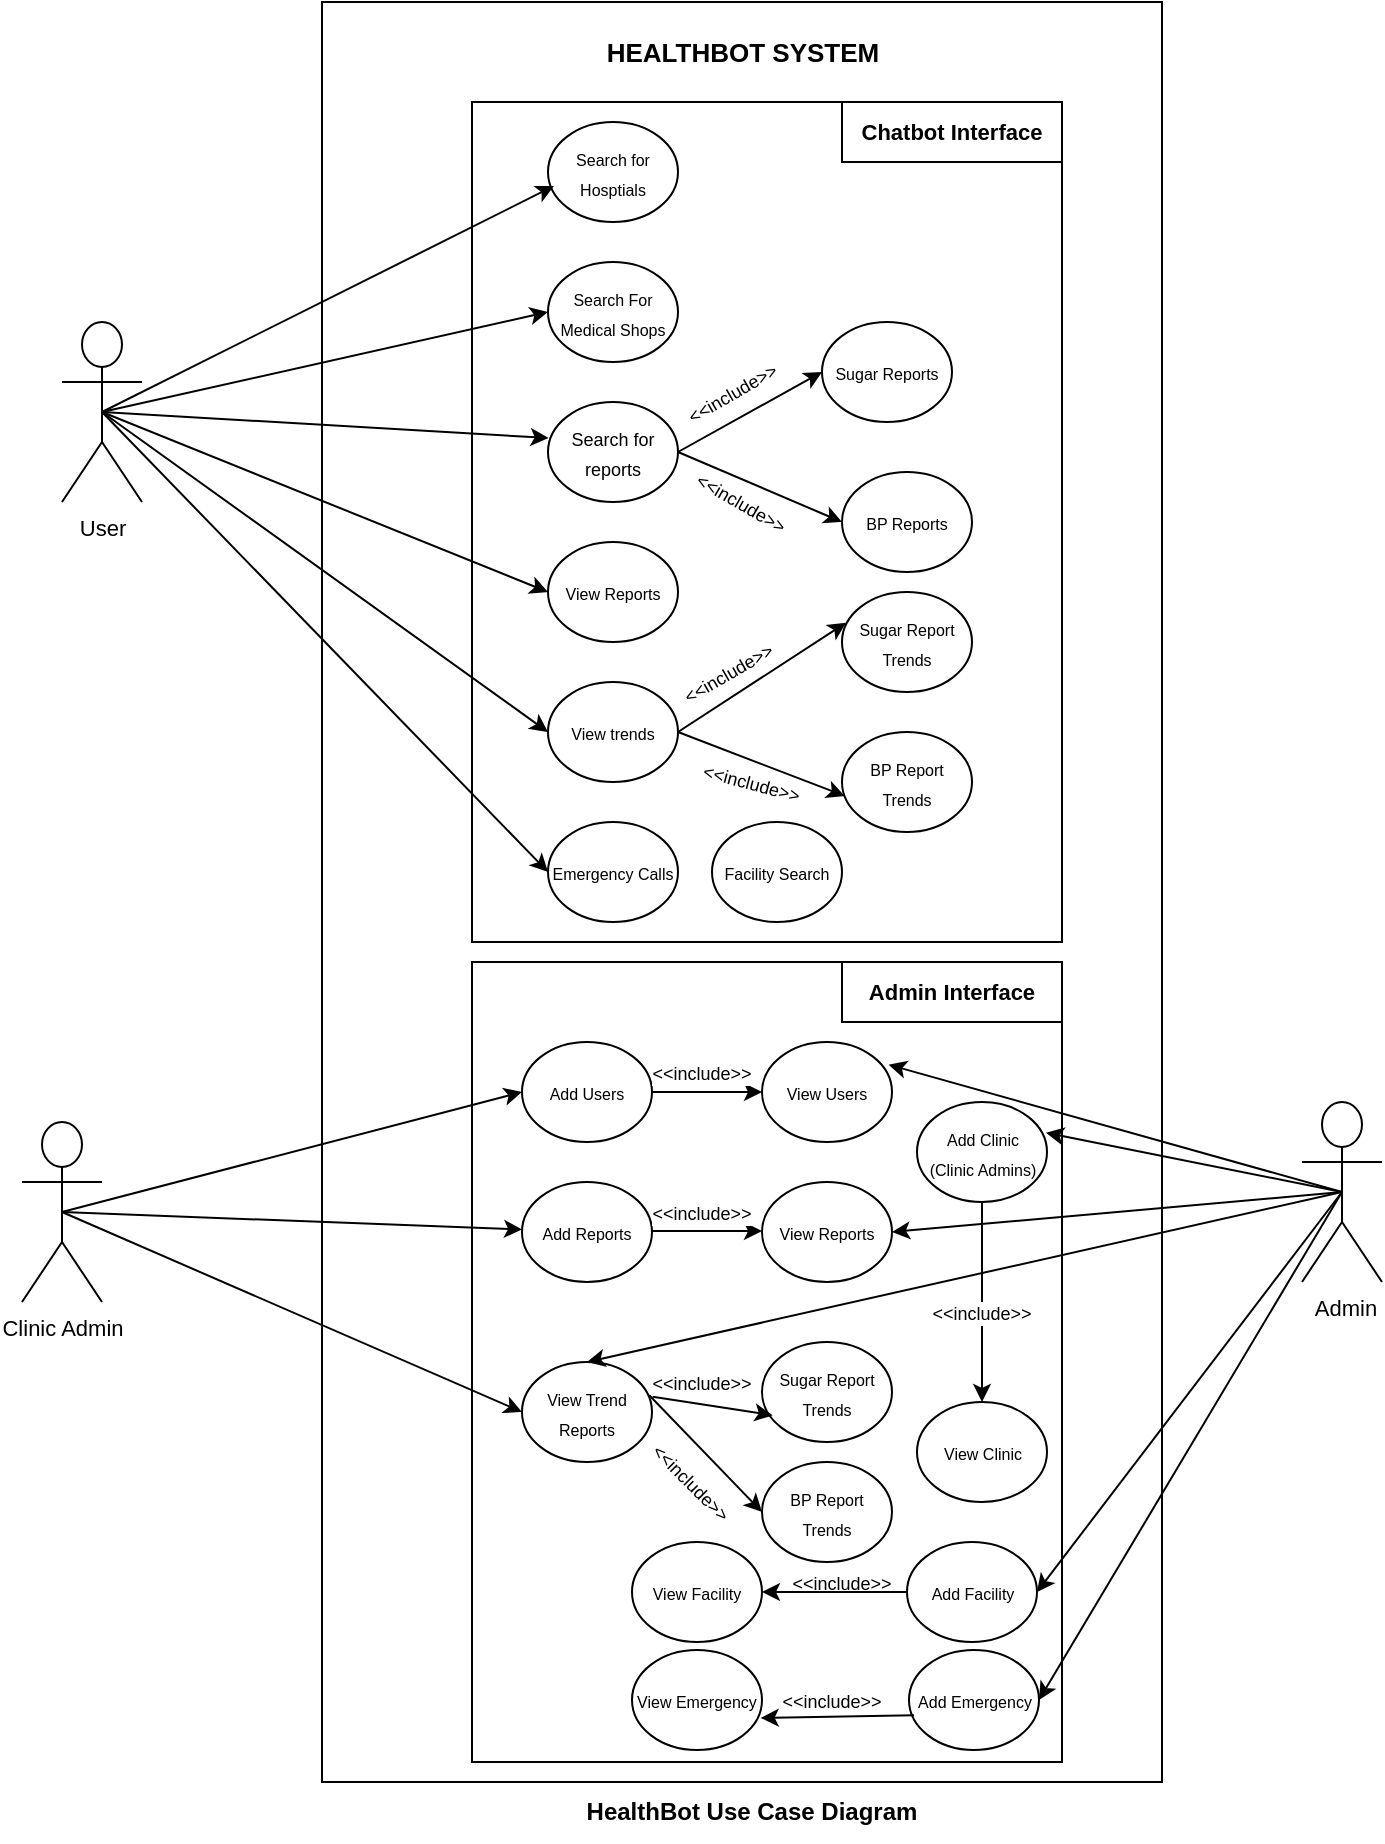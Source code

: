<mxfile version="15.7.2" type="github">
  <diagram id="mxfQPYBSmjOZ-BZb22uL" name="Page-1">
    <mxGraphModel dx="782" dy="432" grid="1" gridSize="10" guides="1" tooltips="1" connect="1" arrows="1" fold="1" page="1" pageScale="1" pageWidth="850" pageHeight="1100" math="0" shadow="0">
      <root>
        <mxCell id="0" />
        <mxCell id="1" parent="0" />
        <mxCell id="WHDXpfv42RMrWYzYWuOu-1" value="" style="rounded=0;whiteSpace=wrap;html=1;fillColor=none;strokeColor=default;fontColor=default;" parent="1" vertex="1">
          <mxGeometry x="280" y="180" width="420" height="890" as="geometry" />
        </mxCell>
        <mxCell id="WHDXpfv42RMrWYzYWuOu-3" value="" style="rounded=0;whiteSpace=wrap;html=1;fontColor=default;strokeColor=default;fillColor=none;" parent="1" vertex="1">
          <mxGeometry x="355" y="230" width="295" height="420" as="geometry" />
        </mxCell>
        <mxCell id="WHDXpfv42RMrWYzYWuOu-4" value="&lt;font style=&quot;font-size: 8px&quot;&gt;Search for Hosptials&lt;/font&gt;" style="ellipse;whiteSpace=wrap;html=1;fontColor=default;strokeColor=default;fillColor=none;" parent="1" vertex="1">
          <mxGeometry x="393" y="240" width="65" height="50" as="geometry" />
        </mxCell>
        <mxCell id="WHDXpfv42RMrWYzYWuOu-5" value="&lt;font style=&quot;font-size: 8px&quot;&gt;Search For Medical Shops&lt;/font&gt;" style="ellipse;whiteSpace=wrap;html=1;fontColor=default;strokeColor=default;fillColor=none;" parent="1" vertex="1">
          <mxGeometry x="393" y="310" width="65" height="50" as="geometry" />
        </mxCell>
        <mxCell id="WHDXpfv42RMrWYzYWuOu-6" value="&lt;font style=&quot;font-size: 9px&quot;&gt;Search for reports&lt;/font&gt;" style="ellipse;whiteSpace=wrap;html=1;fontColor=default;strokeColor=default;fillColor=none;" parent="1" vertex="1">
          <mxGeometry x="393" y="380" width="65" height="50" as="geometry" />
        </mxCell>
        <mxCell id="WHDXpfv42RMrWYzYWuOu-7" value="&lt;font style=&quot;font-size: 8px&quot;&gt;View Reports&lt;/font&gt;" style="ellipse;whiteSpace=wrap;html=1;fontColor=default;strokeColor=default;fillColor=none;" parent="1" vertex="1">
          <mxGeometry x="393" y="450" width="65" height="50" as="geometry" />
        </mxCell>
        <mxCell id="WHDXpfv42RMrWYzYWuOu-9" value="&lt;font style=&quot;font-size: 8px&quot;&gt;Emergency Calls&lt;/font&gt;" style="ellipse;whiteSpace=wrap;html=1;fontColor=default;strokeColor=default;fillColor=none;" parent="1" vertex="1">
          <mxGeometry x="393" y="590" width="65" height="50" as="geometry" />
        </mxCell>
        <mxCell id="WHDXpfv42RMrWYzYWuOu-20" value="&lt;font style=&quot;font-size: 8px&quot;&gt;Sugar Reports&lt;/font&gt;" style="ellipse;whiteSpace=wrap;html=1;fontColor=default;strokeColor=default;fillColor=none;" parent="1" vertex="1">
          <mxGeometry x="530" y="340" width="65" height="50" as="geometry" />
        </mxCell>
        <mxCell id="WHDXpfv42RMrWYzYWuOu-21" value="&lt;font style=&quot;font-size: 8px&quot;&gt;BP Reports&lt;/font&gt;" style="ellipse;whiteSpace=wrap;html=1;fontColor=default;strokeColor=default;fillColor=none;" parent="1" vertex="1">
          <mxGeometry x="540" y="415" width="65" height="50" as="geometry" />
        </mxCell>
        <mxCell id="WHDXpfv42RMrWYzYWuOu-34" value="" style="endArrow=classic;html=1;rounded=0;labelBackgroundColor=default;fontSize=11;fontColor=default;strokeColor=default;exitX=1;exitY=0.5;exitDx=0;exitDy=0;entryX=0;entryY=0.5;entryDx=0;entryDy=0;" parent="1" source="WHDXpfv42RMrWYzYWuOu-6" target="WHDXpfv42RMrWYzYWuOu-20" edge="1">
          <mxGeometry width="50" height="50" relative="1" as="geometry">
            <mxPoint x="450" y="420" as="sourcePoint" />
            <mxPoint x="500" y="370" as="targetPoint" />
          </mxGeometry>
        </mxCell>
        <mxCell id="WHDXpfv42RMrWYzYWuOu-35" value="&lt;font style=&quot;font-size: 9px&quot;&gt;&amp;lt;&amp;lt;include&amp;gt;&amp;gt;&lt;/font&gt;" style="text;html=1;strokeColor=none;fillColor=none;align=center;verticalAlign=middle;whiteSpace=wrap;rounded=0;labelBackgroundColor=default;fontSize=11;fontColor=default;rotation=-30;" parent="1" vertex="1">
          <mxGeometry x="460" y="370" width="50" height="10" as="geometry" />
        </mxCell>
        <mxCell id="WHDXpfv42RMrWYzYWuOu-36" value="" style="endArrow=classic;html=1;rounded=0;labelBackgroundColor=default;fontSize=11;fontColor=default;strokeColor=default;exitX=1;exitY=0.5;exitDx=0;exitDy=0;entryX=0;entryY=0.5;entryDx=0;entryDy=0;" parent="1" source="WHDXpfv42RMrWYzYWuOu-6" target="WHDXpfv42RMrWYzYWuOu-21" edge="1">
          <mxGeometry width="50" height="50" relative="1" as="geometry">
            <mxPoint x="440" y="415" as="sourcePoint" />
            <mxPoint x="520" y="385" as="targetPoint" />
          </mxGeometry>
        </mxCell>
        <mxCell id="WHDXpfv42RMrWYzYWuOu-37" value="&lt;font style=&quot;font-size: 9px&quot;&gt;&amp;lt;&amp;lt;include&amp;gt;&amp;gt;&lt;/font&gt;" style="text;html=1;strokeColor=none;fillColor=none;align=center;verticalAlign=middle;whiteSpace=wrap;rounded=0;labelBackgroundColor=default;fontSize=11;fontColor=default;rotation=30;" parent="1" vertex="1">
          <mxGeometry x="465" y="420" width="50" height="20" as="geometry" />
        </mxCell>
        <mxCell id="WHDXpfv42RMrWYzYWuOu-38" value="&lt;font style=&quot;font-size: 8px&quot;&gt;Sugar Report Trends&lt;/font&gt;" style="ellipse;whiteSpace=wrap;html=1;fontColor=default;strokeColor=default;fillColor=none;" parent="1" vertex="1">
          <mxGeometry x="540" y="475" width="65" height="50" as="geometry" />
        </mxCell>
        <mxCell id="WHDXpfv42RMrWYzYWuOu-40" value="&lt;font style=&quot;font-size: 8px&quot;&gt;BP Report Trends&lt;/font&gt;" style="ellipse;whiteSpace=wrap;html=1;fontColor=default;strokeColor=default;fillColor=none;" parent="1" vertex="1">
          <mxGeometry x="540" y="545" width="65" height="50" as="geometry" />
        </mxCell>
        <mxCell id="WHDXpfv42RMrWYzYWuOu-41" value="" style="endArrow=classic;html=1;rounded=0;labelBackgroundColor=default;fontSize=11;fontColor=default;strokeColor=default;exitX=1;exitY=0.5;exitDx=0;exitDy=0;entryX=0.031;entryY=0.307;entryDx=0;entryDy=0;entryPerimeter=0;startArrow=none;" parent="1" source="WHDXpfv42RMrWYzYWuOu-8" target="WHDXpfv42RMrWYzYWuOu-38" edge="1">
          <mxGeometry width="50" height="50" relative="1" as="geometry">
            <mxPoint x="430" y="545" as="sourcePoint" />
            <mxPoint x="510" y="505" as="targetPoint" />
          </mxGeometry>
        </mxCell>
        <mxCell id="WHDXpfv42RMrWYzYWuOu-42" value="&lt;font style=&quot;font-size: 9px&quot;&gt;&amp;lt;&amp;lt;include&amp;gt;&amp;gt;&lt;/font&gt;" style="text;html=1;strokeColor=none;fillColor=none;align=center;verticalAlign=middle;whiteSpace=wrap;rounded=0;labelBackgroundColor=default;fontSize=11;fontColor=default;rotation=-30;" parent="1" vertex="1">
          <mxGeometry x="458" y="505" width="50" height="20" as="geometry" />
        </mxCell>
        <mxCell id="WHDXpfv42RMrWYzYWuOu-43" value="" style="endArrow=classic;html=1;rounded=0;labelBackgroundColor=default;fontSize=11;fontColor=default;strokeColor=default;exitX=1;exitY=0.5;exitDx=0;exitDy=0;entryX=0.021;entryY=0.64;entryDx=0;entryDy=0;entryPerimeter=0;" parent="1" source="WHDXpfv42RMrWYzYWuOu-8" target="WHDXpfv42RMrWYzYWuOu-40" edge="1">
          <mxGeometry width="50" height="50" relative="1" as="geometry">
            <mxPoint x="440" y="555" as="sourcePoint" />
            <mxPoint x="522.015" y="515.35" as="targetPoint" />
          </mxGeometry>
        </mxCell>
        <mxCell id="WHDXpfv42RMrWYzYWuOu-44" value="&lt;font style=&quot;font-size: 9px&quot;&gt;&amp;lt;&amp;lt;include&amp;gt;&amp;gt;&lt;/font&gt;" style="text;html=1;strokeColor=none;fillColor=none;align=center;verticalAlign=middle;whiteSpace=wrap;rounded=0;labelBackgroundColor=default;fontSize=11;fontColor=default;rotation=15;" parent="1" vertex="1">
          <mxGeometry x="470" y="560" width="50" height="20" as="geometry" />
        </mxCell>
        <mxCell id="WHDXpfv42RMrWYzYWuOu-45" value="User&lt;br&gt;" style="shape=umlActor;verticalLabelPosition=bottom;verticalAlign=top;html=1;outlineConnect=0;labelBackgroundColor=default;fontSize=11;fontColor=default;strokeColor=default;fillColor=none;" parent="1" vertex="1">
          <mxGeometry x="150" y="340" width="40" height="90" as="geometry" />
        </mxCell>
        <mxCell id="WHDXpfv42RMrWYzYWuOu-54" value="" style="endArrow=classic;html=1;rounded=0;labelBackgroundColor=default;fontSize=11;fontColor=default;strokeColor=default;exitX=0.5;exitY=0.5;exitDx=0;exitDy=0;exitPerimeter=0;entryX=0.046;entryY=0.64;entryDx=0;entryDy=0;entryPerimeter=0;" parent="1" source="WHDXpfv42RMrWYzYWuOu-45" target="WHDXpfv42RMrWYzYWuOu-4" edge="1">
          <mxGeometry width="50" height="50" relative="1" as="geometry">
            <mxPoint x="180" y="410" as="sourcePoint" />
            <mxPoint x="230" y="360" as="targetPoint" />
          </mxGeometry>
        </mxCell>
        <mxCell id="WHDXpfv42RMrWYzYWuOu-55" value="" style="endArrow=classic;html=1;rounded=0;labelBackgroundColor=default;fontSize=11;fontColor=default;strokeColor=default;exitX=0.5;exitY=0.5;exitDx=0;exitDy=0;exitPerimeter=0;entryX=0;entryY=0.5;entryDx=0;entryDy=0;" parent="1" source="WHDXpfv42RMrWYzYWuOu-45" target="WHDXpfv42RMrWYzYWuOu-5" edge="1">
          <mxGeometry width="50" height="50" relative="1" as="geometry">
            <mxPoint x="180" y="395" as="sourcePoint" />
            <mxPoint x="377.99" y="282" as="targetPoint" />
          </mxGeometry>
        </mxCell>
        <mxCell id="WHDXpfv42RMrWYzYWuOu-56" value="" style="endArrow=classic;html=1;rounded=0;labelBackgroundColor=default;fontSize=11;fontColor=default;strokeColor=default;exitX=0.5;exitY=0.5;exitDx=0;exitDy=0;exitPerimeter=0;entryX=0.005;entryY=0.36;entryDx=0;entryDy=0;entryPerimeter=0;" parent="1" source="WHDXpfv42RMrWYzYWuOu-45" target="WHDXpfv42RMrWYzYWuOu-6" edge="1">
          <mxGeometry width="50" height="50" relative="1" as="geometry">
            <mxPoint x="190" y="405" as="sourcePoint" />
            <mxPoint x="387.99" y="292" as="targetPoint" />
          </mxGeometry>
        </mxCell>
        <mxCell id="WHDXpfv42RMrWYzYWuOu-57" value="" style="endArrow=classic;html=1;rounded=0;labelBackgroundColor=default;fontSize=11;fontColor=default;strokeColor=default;entryX=0;entryY=0.5;entryDx=0;entryDy=0;exitX=0.5;exitY=0.5;exitDx=0;exitDy=0;exitPerimeter=0;" parent="1" source="WHDXpfv42RMrWYzYWuOu-45" target="WHDXpfv42RMrWYzYWuOu-7" edge="1">
          <mxGeometry width="50" height="50" relative="1" as="geometry">
            <mxPoint x="170" y="390" as="sourcePoint" />
            <mxPoint x="397.99" y="302" as="targetPoint" />
          </mxGeometry>
        </mxCell>
        <mxCell id="WHDXpfv42RMrWYzYWuOu-58" value="" style="endArrow=classic;html=1;rounded=0;labelBackgroundColor=default;fontSize=11;fontColor=default;strokeColor=default;exitX=0.5;exitY=0.5;exitDx=0;exitDy=0;exitPerimeter=0;entryX=0;entryY=0.5;entryDx=0;entryDy=0;" parent="1" source="WHDXpfv42RMrWYzYWuOu-45" target="WHDXpfv42RMrWYzYWuOu-8" edge="1">
          <mxGeometry width="50" height="50" relative="1" as="geometry">
            <mxPoint x="210" y="425" as="sourcePoint" />
            <mxPoint x="407.99" y="312" as="targetPoint" />
          </mxGeometry>
        </mxCell>
        <mxCell id="WHDXpfv42RMrWYzYWuOu-59" value="" style="endArrow=classic;html=1;rounded=0;labelBackgroundColor=default;fontSize=11;fontColor=default;strokeColor=default;exitX=0.5;exitY=0.5;exitDx=0;exitDy=0;exitPerimeter=0;entryX=0;entryY=0.5;entryDx=0;entryDy=0;" parent="1" source="WHDXpfv42RMrWYzYWuOu-45" target="WHDXpfv42RMrWYzYWuOu-9" edge="1">
          <mxGeometry width="50" height="50" relative="1" as="geometry">
            <mxPoint x="220" y="435" as="sourcePoint" />
            <mxPoint x="417.99" y="322" as="targetPoint" />
          </mxGeometry>
        </mxCell>
        <mxCell id="WHDXpfv42RMrWYzYWuOu-60" value="&lt;b&gt;&lt;font style=&quot;font-size: 11px&quot;&gt;Chatbot Interface&lt;/font&gt;&lt;/b&gt;" style="text;html=1;strokeColor=none;fillColor=none;align=center;verticalAlign=middle;whiteSpace=wrap;rounded=0;labelBackgroundColor=default;fontSize=9;fontColor=default;" parent="1" vertex="1">
          <mxGeometry x="540" y="230" width="110" height="30" as="geometry" />
        </mxCell>
        <mxCell id="WHDXpfv42RMrWYzYWuOu-61" value="&lt;b&gt;&lt;font style=&quot;font-size: 13px&quot;&gt;HEALTHBOT SYSTEM&lt;/font&gt;&lt;/b&gt;" style="text;html=1;strokeColor=none;fillColor=none;align=center;verticalAlign=middle;whiteSpace=wrap;rounded=0;labelBackgroundColor=default;fontSize=9;fontColor=default;" parent="1" vertex="1">
          <mxGeometry x="397.5" y="190" width="185" height="30" as="geometry" />
        </mxCell>
        <mxCell id="WHDXpfv42RMrWYzYWuOu-62" value="" style="rounded=0;whiteSpace=wrap;html=1;labelBackgroundColor=default;fontSize=11;fontColor=default;strokeColor=default;fillColor=none;" parent="1" vertex="1">
          <mxGeometry x="540" y="230" width="110" height="30" as="geometry" />
        </mxCell>
        <mxCell id="WHDXpfv42RMrWYzYWuOu-8" value="&lt;font style=&quot;font-size: 8px&quot;&gt;View trends&lt;/font&gt;" style="ellipse;whiteSpace=wrap;html=1;fontColor=default;strokeColor=default;fillColor=none;" parent="1" vertex="1">
          <mxGeometry x="393" y="520" width="65" height="50" as="geometry" />
        </mxCell>
        <mxCell id="WHDXpfv42RMrWYzYWuOu-70" value="" style="rounded=0;whiteSpace=wrap;html=1;fontColor=default;strokeColor=default;fillColor=none;" parent="1" vertex="1">
          <mxGeometry x="355" y="660" width="295" height="400" as="geometry" />
        </mxCell>
        <mxCell id="WHDXpfv42RMrWYzYWuOu-71" value="&lt;font style=&quot;font-size: 8px&quot;&gt;Add Users&lt;/font&gt;" style="ellipse;whiteSpace=wrap;html=1;fontColor=default;strokeColor=default;fillColor=none;" parent="1" vertex="1">
          <mxGeometry x="380" y="700" width="65" height="50" as="geometry" />
        </mxCell>
        <mxCell id="WHDXpfv42RMrWYzYWuOu-74" value="&lt;font style=&quot;font-size: 8px&quot;&gt;Add Reports&lt;/font&gt;" style="ellipse;whiteSpace=wrap;html=1;fontColor=default;strokeColor=default;fillColor=none;" parent="1" vertex="1">
          <mxGeometry x="380" y="770" width="65" height="50" as="geometry" />
        </mxCell>
        <mxCell id="WHDXpfv42RMrWYzYWuOu-75" value="&lt;font style=&quot;font-size: 8px&quot;&gt;View Trend Reports&lt;/font&gt;" style="ellipse;whiteSpace=wrap;html=1;fontColor=default;strokeColor=default;fillColor=none;" parent="1" vertex="1">
          <mxGeometry x="380" y="860" width="65" height="50" as="geometry" />
        </mxCell>
        <mxCell id="WHDXpfv42RMrWYzYWuOu-76" value="&lt;font style=&quot;font-size: 8px&quot;&gt;View Users&lt;/font&gt;" style="ellipse;whiteSpace=wrap;html=1;fontColor=default;strokeColor=default;fillColor=none;" parent="1" vertex="1">
          <mxGeometry x="500" y="700" width="65" height="50" as="geometry" />
        </mxCell>
        <mxCell id="WHDXpfv42RMrWYzYWuOu-77" value="" style="endArrow=classic;html=1;rounded=0;labelBackgroundColor=default;fontSize=11;fontColor=default;strokeColor=default;exitX=1;exitY=0.5;exitDx=0;exitDy=0;entryX=0;entryY=0.5;entryDx=0;entryDy=0;startArrow=none;" parent="1" source="WHDXpfv42RMrWYzYWuOu-71" target="WHDXpfv42RMrWYzYWuOu-76" edge="1">
          <mxGeometry width="50" height="50" relative="1" as="geometry">
            <mxPoint x="442.99" y="724.65" as="sourcePoint" />
            <mxPoint x="527.005" y="670" as="targetPoint" />
          </mxGeometry>
        </mxCell>
        <mxCell id="WHDXpfv42RMrWYzYWuOu-78" value="&lt;font style=&quot;font-size: 9px&quot;&gt;&amp;lt;&amp;lt;include&amp;gt;&amp;gt;&lt;/font&gt;" style="text;html=1;strokeColor=none;fillColor=none;align=center;verticalAlign=middle;whiteSpace=wrap;rounded=0;labelBackgroundColor=default;fontSize=11;fontColor=default;rotation=0;" parent="1" vertex="1">
          <mxGeometry x="450" y="710" width="40" height="10" as="geometry" />
        </mxCell>
        <mxCell id="WHDXpfv42RMrWYzYWuOu-80" value="&lt;font style=&quot;font-size: 8px&quot;&gt;View Reports&lt;/font&gt;" style="ellipse;whiteSpace=wrap;html=1;fontColor=default;strokeColor=default;fillColor=none;" parent="1" vertex="1">
          <mxGeometry x="500" y="770" width="65" height="50" as="geometry" />
        </mxCell>
        <mxCell id="WHDXpfv42RMrWYzYWuOu-81" value="" style="endArrow=classic;html=1;rounded=0;labelBackgroundColor=default;fontSize=11;fontColor=default;strokeColor=default;exitX=1;exitY=0.5;exitDx=0;exitDy=0;entryX=0;entryY=0.5;entryDx=0;entryDy=0;startArrow=none;" parent="1" edge="1">
          <mxGeometry width="50" height="50" relative="1" as="geometry">
            <mxPoint x="445" y="794.5" as="sourcePoint" />
            <mxPoint x="500" y="794.5" as="targetPoint" />
          </mxGeometry>
        </mxCell>
        <mxCell id="WHDXpfv42RMrWYzYWuOu-82" value="&lt;font style=&quot;font-size: 9px&quot;&gt;&amp;lt;&amp;lt;include&amp;gt;&amp;gt;&lt;/font&gt;" style="text;html=1;strokeColor=none;fillColor=none;align=center;verticalAlign=middle;whiteSpace=wrap;rounded=0;labelBackgroundColor=default;fontSize=11;fontColor=default;rotation=0;" parent="1" vertex="1">
          <mxGeometry x="450" y="780" width="40" height="10" as="geometry" />
        </mxCell>
        <mxCell id="WHDXpfv42RMrWYzYWuOu-83" value="&lt;font style=&quot;font-size: 8px&quot;&gt;Sugar Report Trends&lt;/font&gt;" style="ellipse;whiteSpace=wrap;html=1;fontColor=default;strokeColor=default;fillColor=none;" parent="1" vertex="1">
          <mxGeometry x="500" y="850" width="65" height="50" as="geometry" />
        </mxCell>
        <mxCell id="WHDXpfv42RMrWYzYWuOu-84" value="&lt;font style=&quot;font-size: 8px&quot;&gt;BP Report Trends&lt;/font&gt;" style="ellipse;whiteSpace=wrap;html=1;fontColor=default;strokeColor=default;fillColor=none;" parent="1" vertex="1">
          <mxGeometry x="500" y="910" width="65" height="50" as="geometry" />
        </mxCell>
        <mxCell id="WHDXpfv42RMrWYzYWuOu-86" value="" style="endArrow=classic;html=1;rounded=0;labelBackgroundColor=default;fontSize=11;fontColor=default;strokeColor=default;exitX=1.005;exitY=0.347;exitDx=0;exitDy=0;entryX=0.082;entryY=0.733;entryDx=0;entryDy=0;entryPerimeter=0;startArrow=none;exitPerimeter=0;" parent="1" source="WHDXpfv42RMrWYzYWuOu-75" target="WHDXpfv42RMrWYzYWuOu-83" edge="1">
          <mxGeometry width="50" height="50" relative="1" as="geometry">
            <mxPoint x="450" y="904.65" as="sourcePoint" />
            <mxPoint x="534.015" y="850" as="targetPoint" />
          </mxGeometry>
        </mxCell>
        <mxCell id="WHDXpfv42RMrWYzYWuOu-88" value="" style="endArrow=classic;html=1;rounded=0;labelBackgroundColor=default;fontSize=11;fontColor=default;strokeColor=default;exitX=0.979;exitY=0.333;exitDx=0;exitDy=0;entryX=0;entryY=0.5;entryDx=0;entryDy=0;startArrow=none;exitPerimeter=0;" parent="1" source="WHDXpfv42RMrWYzYWuOu-75" target="WHDXpfv42RMrWYzYWuOu-84" edge="1">
          <mxGeometry width="50" height="50" relative="1" as="geometry">
            <mxPoint x="460" y="914.65" as="sourcePoint" />
            <mxPoint x="505.33" y="886.65" as="targetPoint" />
          </mxGeometry>
        </mxCell>
        <mxCell id="WHDXpfv42RMrWYzYWuOu-89" value="&lt;font style=&quot;font-size: 9px&quot;&gt;&amp;lt;&amp;lt;include&amp;gt;&amp;gt;&lt;/font&gt;" style="text;html=1;strokeColor=none;fillColor=none;align=center;verticalAlign=middle;whiteSpace=wrap;rounded=0;labelBackgroundColor=default;fontSize=11;fontColor=default;rotation=45;" parent="1" vertex="1">
          <mxGeometry x="440" y="910" width="50" height="20" as="geometry" />
        </mxCell>
        <mxCell id="WHDXpfv42RMrWYzYWuOu-90" value="&lt;font style=&quot;font-size: 9px&quot;&gt;&amp;lt;&amp;lt;include&amp;gt;&amp;gt;&lt;/font&gt;" style="text;html=1;strokeColor=none;fillColor=none;align=center;verticalAlign=middle;whiteSpace=wrap;rounded=0;labelBackgroundColor=default;fontSize=11;fontColor=default;rotation=0;" parent="1" vertex="1">
          <mxGeometry x="445" y="860" width="50" height="20" as="geometry" />
        </mxCell>
        <mxCell id="WHDXpfv42RMrWYzYWuOu-91" value="Clinic Admin" style="shape=umlActor;verticalLabelPosition=bottom;verticalAlign=top;html=1;outlineConnect=0;labelBackgroundColor=default;fontSize=11;fontColor=default;strokeColor=default;fillColor=none;" parent="1" vertex="1">
          <mxGeometry x="130" y="740" width="40" height="90" as="geometry" />
        </mxCell>
        <mxCell id="WHDXpfv42RMrWYzYWuOu-92" value="" style="endArrow=classic;html=1;rounded=0;labelBackgroundColor=default;fontSize=9;fontColor=default;strokeColor=default;exitX=0.5;exitY=0.5;exitDx=0;exitDy=0;exitPerimeter=0;entryX=0;entryY=0.5;entryDx=0;entryDy=0;" parent="1" source="WHDXpfv42RMrWYzYWuOu-91" target="WHDXpfv42RMrWYzYWuOu-71" edge="1">
          <mxGeometry width="50" height="50" relative="1" as="geometry">
            <mxPoint x="160" y="810" as="sourcePoint" />
            <mxPoint x="210" y="760" as="targetPoint" />
          </mxGeometry>
        </mxCell>
        <mxCell id="WHDXpfv42RMrWYzYWuOu-93" value="" style="endArrow=classic;html=1;rounded=0;labelBackgroundColor=default;fontSize=9;fontColor=default;strokeColor=default;exitX=0.5;exitY=0.5;exitDx=0;exitDy=0;exitPerimeter=0;" parent="1" source="WHDXpfv42RMrWYzYWuOu-91" target="WHDXpfv42RMrWYzYWuOu-74" edge="1">
          <mxGeometry width="50" height="50" relative="1" as="geometry">
            <mxPoint x="160" y="795" as="sourcePoint" />
            <mxPoint x="390" y="735" as="targetPoint" />
          </mxGeometry>
        </mxCell>
        <mxCell id="WHDXpfv42RMrWYzYWuOu-94" value="" style="endArrow=classic;html=1;rounded=0;labelBackgroundColor=default;fontSize=9;fontColor=default;strokeColor=default;exitX=0.5;exitY=0.5;exitDx=0;exitDy=0;exitPerimeter=0;entryX=0;entryY=0.5;entryDx=0;entryDy=0;" parent="1" source="WHDXpfv42RMrWYzYWuOu-91" target="WHDXpfv42RMrWYzYWuOu-75" edge="1">
          <mxGeometry width="50" height="50" relative="1" as="geometry">
            <mxPoint x="170" y="805" as="sourcePoint" />
            <mxPoint x="400" y="745" as="targetPoint" />
          </mxGeometry>
        </mxCell>
        <mxCell id="WHDXpfv42RMrWYzYWuOu-95" value="&amp;nbsp;Admin" style="shape=umlActor;verticalLabelPosition=bottom;verticalAlign=top;html=1;outlineConnect=0;labelBackgroundColor=default;fontSize=11;fontColor=default;strokeColor=default;fillColor=none;" parent="1" vertex="1">
          <mxGeometry x="770" y="730" width="40" height="90" as="geometry" />
        </mxCell>
        <mxCell id="WHDXpfv42RMrWYzYWuOu-96" value="&lt;font style=&quot;font-size: 8px&quot;&gt;Add Clinic &lt;br&gt;(Clinic Admins)&lt;/font&gt;" style="ellipse;whiteSpace=wrap;html=1;fontColor=default;strokeColor=default;fillColor=none;" parent="1" vertex="1">
          <mxGeometry x="577.5" y="730" width="65" height="50" as="geometry" />
        </mxCell>
        <mxCell id="WHDXpfv42RMrWYzYWuOu-97" value="&lt;font style=&quot;font-size: 8px&quot;&gt;View Clinic&lt;/font&gt;" style="ellipse;whiteSpace=wrap;html=1;fontColor=default;strokeColor=default;fillColor=none;" parent="1" vertex="1">
          <mxGeometry x="577.5" y="880" width="65" height="50" as="geometry" />
        </mxCell>
        <mxCell id="WHDXpfv42RMrWYzYWuOu-99" value="" style="endArrow=classic;html=1;rounded=0;labelBackgroundColor=default;fontSize=11;fontColor=default;strokeColor=default;exitX=0.5;exitY=1;exitDx=0;exitDy=0;entryX=0.5;entryY=0;entryDx=0;entryDy=0;startArrow=none;" parent="1" source="WHDXpfv42RMrWYzYWuOu-100" target="WHDXpfv42RMrWYzYWuOu-97" edge="1">
          <mxGeometry width="50" height="50" relative="1" as="geometry">
            <mxPoint x="455" y="804.5" as="sourcePoint" />
            <mxPoint x="510" y="804.5" as="targetPoint" />
          </mxGeometry>
        </mxCell>
        <mxCell id="WHDXpfv42RMrWYzYWuOu-101" value="" style="endArrow=classic;html=1;rounded=0;labelBackgroundColor=default;fontSize=9;fontColor=default;strokeColor=default;exitX=0.5;exitY=0.5;exitDx=0;exitDy=0;exitPerimeter=0;entryX=0.992;entryY=0.307;entryDx=0;entryDy=0;entryPerimeter=0;" parent="1" source="WHDXpfv42RMrWYzYWuOu-95" target="WHDXpfv42RMrWYzYWuOu-96" edge="1">
          <mxGeometry width="50" height="50" relative="1" as="geometry">
            <mxPoint x="160" y="795" as="sourcePoint" />
            <mxPoint x="390" y="735" as="targetPoint" />
          </mxGeometry>
        </mxCell>
        <mxCell id="WHDXpfv42RMrWYzYWuOu-103" value="" style="endArrow=classic;html=1;rounded=0;labelBackgroundColor=default;fontSize=9;fontColor=default;strokeColor=default;exitX=0.5;exitY=0.5;exitDx=0;exitDy=0;exitPerimeter=0;entryX=0.974;entryY=0.227;entryDx=0;entryDy=0;entryPerimeter=0;" parent="1" source="WHDXpfv42RMrWYzYWuOu-95" target="WHDXpfv42RMrWYzYWuOu-76" edge="1">
          <mxGeometry width="50" height="50" relative="1" as="geometry">
            <mxPoint x="780" y="785" as="sourcePoint" />
            <mxPoint x="651.98" y="745.35" as="targetPoint" />
          </mxGeometry>
        </mxCell>
        <mxCell id="WHDXpfv42RMrWYzYWuOu-105" value="" style="endArrow=classic;html=1;rounded=0;labelBackgroundColor=default;fontSize=9;fontColor=default;strokeColor=default;entryX=0.5;entryY=0;entryDx=0;entryDy=0;exitX=0.5;exitY=0.5;exitDx=0;exitDy=0;exitPerimeter=0;" parent="1" target="WHDXpfv42RMrWYzYWuOu-75" edge="1" source="WHDXpfv42RMrWYzYWuOu-95">
          <mxGeometry width="50" height="50" relative="1" as="geometry">
            <mxPoint x="770" y="775" as="sourcePoint" />
            <mxPoint x="651.98" y="775.35" as="targetPoint" />
            <Array as="points" />
          </mxGeometry>
        </mxCell>
        <mxCell id="WHDXpfv42RMrWYzYWuOu-100" value="&lt;font style=&quot;font-size: 9px&quot;&gt;&amp;lt;&amp;lt;include&amp;gt;&amp;gt;&lt;/font&gt;" style="text;html=1;strokeColor=none;fillColor=none;align=center;verticalAlign=middle;whiteSpace=wrap;rounded=0;labelBackgroundColor=default;fontSize=11;fontColor=default;rotation=0;" parent="1" vertex="1">
          <mxGeometry x="605" y="830" width="10" height="10" as="geometry" />
        </mxCell>
        <mxCell id="WHDXpfv42RMrWYzYWuOu-107" value="" style="endArrow=none;html=1;rounded=0;labelBackgroundColor=default;fontSize=11;fontColor=default;strokeColor=default;exitX=0.5;exitY=1;exitDx=0;exitDy=0;entryX=0.5;entryY=0;entryDx=0;entryDy=0;startArrow=none;" parent="1" source="WHDXpfv42RMrWYzYWuOu-96" target="WHDXpfv42RMrWYzYWuOu-100" edge="1">
          <mxGeometry width="50" height="50" relative="1" as="geometry">
            <mxPoint x="610" y="800" as="sourcePoint" />
            <mxPoint x="610" y="870" as="targetPoint" />
          </mxGeometry>
        </mxCell>
        <mxCell id="WHDXpfv42RMrWYzYWuOu-108" value="" style="endArrow=classic;html=1;rounded=0;labelBackgroundColor=default;fontSize=9;fontColor=default;strokeColor=default;entryX=1;entryY=0.5;entryDx=0;entryDy=0;exitX=0.5;exitY=0.5;exitDx=0;exitDy=0;exitPerimeter=0;" parent="1" source="WHDXpfv42RMrWYzYWuOu-95" target="WHDXpfv42RMrWYzYWuOu-80" edge="1">
          <mxGeometry width="50" height="50" relative="1" as="geometry">
            <mxPoint x="770" y="770" as="sourcePoint" />
            <mxPoint x="651.98" y="765.35" as="targetPoint" />
          </mxGeometry>
        </mxCell>
        <mxCell id="WHDXpfv42RMrWYzYWuOu-109" value="&lt;b&gt;Admin Interface&lt;/b&gt;" style="rounded=0;whiteSpace=wrap;html=1;labelBackgroundColor=default;fontSize=11;fontColor=default;strokeColor=default;fillColor=none;" parent="1" vertex="1">
          <mxGeometry x="540" y="660" width="110" height="30" as="geometry" />
        </mxCell>
        <mxCell id="uyOPh0lcJFGQ3ho-vl6i-1" value="&lt;b&gt;HealthBot Use Case Diagram&lt;/b&gt;" style="text;html=1;strokeColor=none;fillColor=none;align=center;verticalAlign=middle;whiteSpace=wrap;rounded=0;" parent="1" vertex="1">
          <mxGeometry x="395" y="1070" width="200" height="30" as="geometry" />
        </mxCell>
        <mxCell id="wMKcBUYrojWbLOJD973q-1" value="&lt;span style=&quot;font-size: 8px&quot;&gt;Add Facility&lt;/span&gt;" style="ellipse;whiteSpace=wrap;html=1;fontColor=default;strokeColor=default;fillColor=none;" vertex="1" parent="1">
          <mxGeometry x="572.5" y="950" width="65" height="50" as="geometry" />
        </mxCell>
        <mxCell id="wMKcBUYrojWbLOJD973q-2" value="&lt;font style=&quot;font-size: 8px&quot;&gt;Facility Search&lt;/font&gt;" style="ellipse;whiteSpace=wrap;html=1;fontColor=default;strokeColor=default;fillColor=none;" vertex="1" parent="1">
          <mxGeometry x="475" y="590" width="65" height="50" as="geometry" />
        </mxCell>
        <mxCell id="wMKcBUYrojWbLOJD973q-3" value="&lt;span style=&quot;font-size: 8px&quot;&gt;Add Emergency&lt;/span&gt;" style="ellipse;whiteSpace=wrap;html=1;fontColor=default;strokeColor=default;fillColor=none;" vertex="1" parent="1">
          <mxGeometry x="573.5" y="1004" width="65" height="50" as="geometry" />
        </mxCell>
        <mxCell id="wMKcBUYrojWbLOJD973q-4" value="" style="endArrow=classic;html=1;rounded=0;labelBackgroundColor=default;fontSize=9;fontColor=default;strokeColor=default;entryX=1;entryY=0.5;entryDx=0;entryDy=0;exitX=0.5;exitY=0.5;exitDx=0;exitDy=0;exitPerimeter=0;" edge="1" parent="1" source="WHDXpfv42RMrWYzYWuOu-95" target="wMKcBUYrojWbLOJD973q-1">
          <mxGeometry width="50" height="50" relative="1" as="geometry">
            <mxPoint x="780" y="785" as="sourcePoint" />
            <mxPoint x="422.5" y="870" as="targetPoint" />
            <Array as="points" />
          </mxGeometry>
        </mxCell>
        <mxCell id="wMKcBUYrojWbLOJD973q-5" value="" style="endArrow=classic;html=1;rounded=0;labelBackgroundColor=default;fontSize=9;fontColor=default;strokeColor=default;entryX=1;entryY=0.5;entryDx=0;entryDy=0;exitX=0.5;exitY=0.5;exitDx=0;exitDy=0;exitPerimeter=0;" edge="1" parent="1" source="WHDXpfv42RMrWYzYWuOu-95" target="wMKcBUYrojWbLOJD973q-3">
          <mxGeometry width="50" height="50" relative="1" as="geometry">
            <mxPoint x="780" y="785" as="sourcePoint" />
            <mxPoint x="647.5" y="985" as="targetPoint" />
            <Array as="points" />
          </mxGeometry>
        </mxCell>
        <mxCell id="wMKcBUYrojWbLOJD973q-8" value="&lt;font style=&quot;font-size: 8px&quot;&gt;View Facility&lt;/font&gt;" style="ellipse;whiteSpace=wrap;html=1;fontColor=default;strokeColor=default;fillColor=none;" vertex="1" parent="1">
          <mxGeometry x="435" y="950" width="65" height="50" as="geometry" />
        </mxCell>
        <mxCell id="wMKcBUYrojWbLOJD973q-9" value="&lt;font style=&quot;font-size: 8px&quot;&gt;View Emergency&lt;/font&gt;" style="ellipse;whiteSpace=wrap;html=1;fontColor=default;strokeColor=default;fillColor=none;" vertex="1" parent="1">
          <mxGeometry x="435" y="1004" width="65" height="50" as="geometry" />
        </mxCell>
        <mxCell id="wMKcBUYrojWbLOJD973q-10" value="&lt;font style=&quot;font-size: 9px&quot;&gt;&amp;lt;&amp;lt;include&amp;gt;&amp;gt;&lt;/font&gt;" style="text;html=1;strokeColor=none;fillColor=none;align=center;verticalAlign=middle;whiteSpace=wrap;rounded=0;labelBackgroundColor=default;fontSize=11;fontColor=default;rotation=0;" vertex="1" parent="1">
          <mxGeometry x="515" y="960" width="50" height="20" as="geometry" />
        </mxCell>
        <mxCell id="wMKcBUYrojWbLOJD973q-11" value="&lt;font style=&quot;font-size: 9px&quot;&gt;&amp;lt;&amp;lt;include&amp;gt;&amp;gt;&lt;/font&gt;" style="text;html=1;strokeColor=none;fillColor=none;align=center;verticalAlign=middle;whiteSpace=wrap;rounded=0;labelBackgroundColor=default;fontSize=11;fontColor=default;rotation=0;" vertex="1" parent="1">
          <mxGeometry x="510" y="1019" width="50" height="20" as="geometry" />
        </mxCell>
        <mxCell id="wMKcBUYrojWbLOJD973q-12" value="" style="endArrow=classic;html=1;rounded=0;labelBackgroundColor=default;fontSize=9;fontColor=default;strokeColor=default;exitX=0;exitY=0.5;exitDx=0;exitDy=0;entryX=1;entryY=0.5;entryDx=0;entryDy=0;" edge="1" parent="1" source="wMKcBUYrojWbLOJD973q-1" target="wMKcBUYrojWbLOJD973q-8">
          <mxGeometry width="50" height="50" relative="1" as="geometry">
            <mxPoint x="800" y="785" as="sourcePoint" />
            <mxPoint x="651.98" y="765.35" as="targetPoint" />
          </mxGeometry>
        </mxCell>
        <mxCell id="wMKcBUYrojWbLOJD973q-13" value="" style="endArrow=classic;html=1;rounded=0;labelBackgroundColor=default;fontSize=9;fontColor=default;strokeColor=default;exitX=0.038;exitY=0.653;exitDx=0;exitDy=0;entryX=0.99;entryY=0.68;entryDx=0;entryDy=0;exitPerimeter=0;entryPerimeter=0;" edge="1" parent="1" source="wMKcBUYrojWbLOJD973q-3" target="wMKcBUYrojWbLOJD973q-9">
          <mxGeometry width="50" height="50" relative="1" as="geometry">
            <mxPoint x="571.25" y="1039" as="sourcePoint" />
            <mxPoint x="498.75" y="1039" as="targetPoint" />
          </mxGeometry>
        </mxCell>
      </root>
    </mxGraphModel>
  </diagram>
</mxfile>
